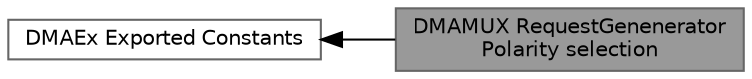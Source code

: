 digraph "DMAMUX RequestGeneneratorPolarity selection"
{
 // LATEX_PDF_SIZE
  bgcolor="transparent";
  edge [fontname=Helvetica,fontsize=10,labelfontname=Helvetica,labelfontsize=10];
  node [fontname=Helvetica,fontsize=10,shape=box,height=0.2,width=0.4];
  rankdir=LR;
  Node1 [label="DMAMUX RequestGenenerator\lPolarity selection",height=0.2,width=0.4,color="gray40", fillcolor="grey60", style="filled", fontcolor="black",tooltip=" "];
  Node2 [label="DMAEx Exported Constants",height=0.2,width=0.4,color="grey40", fillcolor="white", style="filled",URL="$group___d_m_a_ex___exported___constants.html",tooltip=" "];
  Node2->Node1 [shape=plaintext, dir="back", style="solid"];
}

